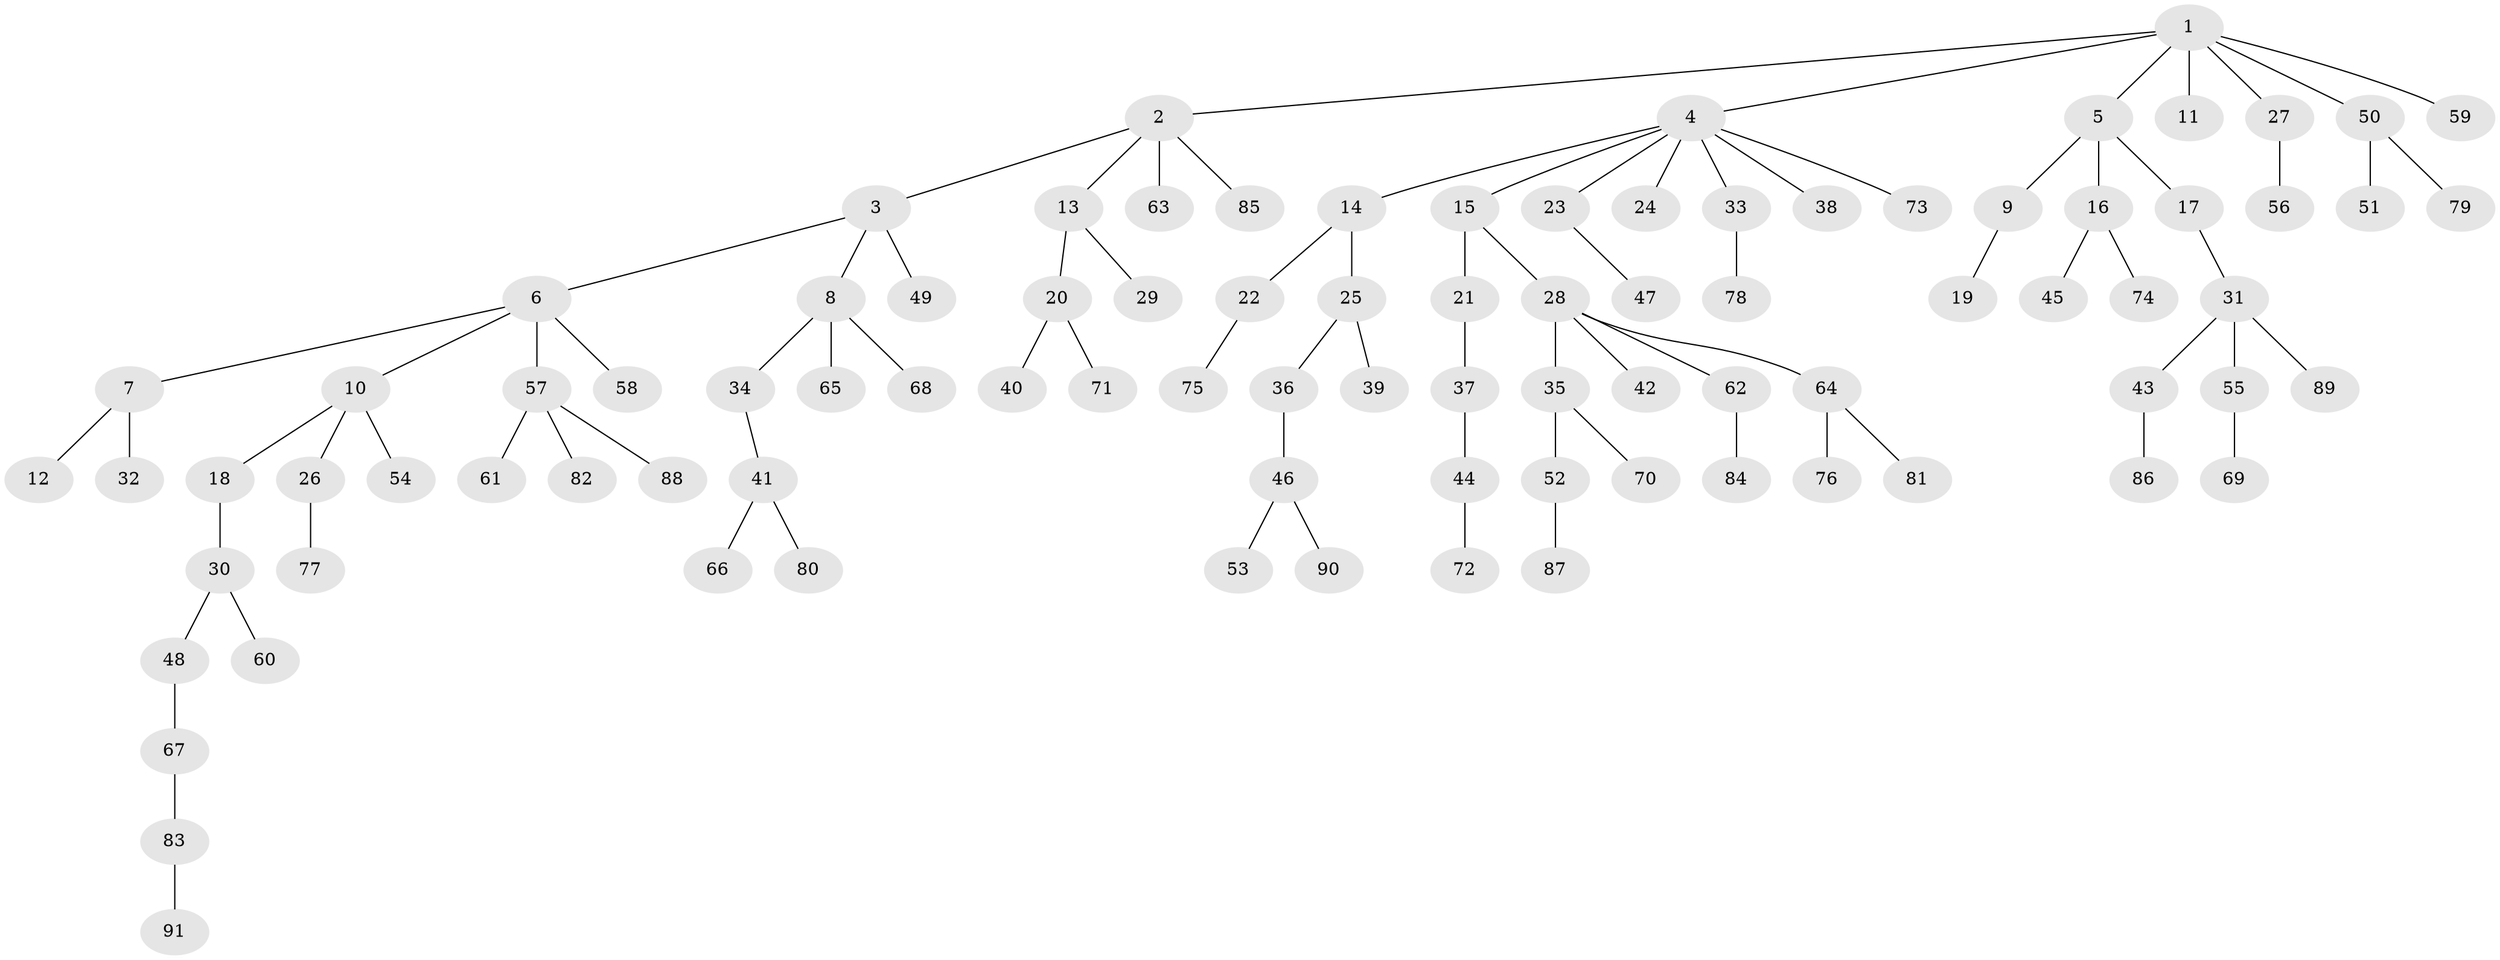 // Generated by graph-tools (version 1.1) at 2025/36/03/09/25 02:36:41]
// undirected, 91 vertices, 90 edges
graph export_dot {
graph [start="1"]
  node [color=gray90,style=filled];
  1;
  2;
  3;
  4;
  5;
  6;
  7;
  8;
  9;
  10;
  11;
  12;
  13;
  14;
  15;
  16;
  17;
  18;
  19;
  20;
  21;
  22;
  23;
  24;
  25;
  26;
  27;
  28;
  29;
  30;
  31;
  32;
  33;
  34;
  35;
  36;
  37;
  38;
  39;
  40;
  41;
  42;
  43;
  44;
  45;
  46;
  47;
  48;
  49;
  50;
  51;
  52;
  53;
  54;
  55;
  56;
  57;
  58;
  59;
  60;
  61;
  62;
  63;
  64;
  65;
  66;
  67;
  68;
  69;
  70;
  71;
  72;
  73;
  74;
  75;
  76;
  77;
  78;
  79;
  80;
  81;
  82;
  83;
  84;
  85;
  86;
  87;
  88;
  89;
  90;
  91;
  1 -- 2;
  1 -- 4;
  1 -- 5;
  1 -- 11;
  1 -- 27;
  1 -- 50;
  1 -- 59;
  2 -- 3;
  2 -- 13;
  2 -- 63;
  2 -- 85;
  3 -- 6;
  3 -- 8;
  3 -- 49;
  4 -- 14;
  4 -- 15;
  4 -- 23;
  4 -- 24;
  4 -- 33;
  4 -- 38;
  4 -- 73;
  5 -- 9;
  5 -- 16;
  5 -- 17;
  6 -- 7;
  6 -- 10;
  6 -- 57;
  6 -- 58;
  7 -- 12;
  7 -- 32;
  8 -- 34;
  8 -- 65;
  8 -- 68;
  9 -- 19;
  10 -- 18;
  10 -- 26;
  10 -- 54;
  13 -- 20;
  13 -- 29;
  14 -- 22;
  14 -- 25;
  15 -- 21;
  15 -- 28;
  16 -- 45;
  16 -- 74;
  17 -- 31;
  18 -- 30;
  20 -- 40;
  20 -- 71;
  21 -- 37;
  22 -- 75;
  23 -- 47;
  25 -- 36;
  25 -- 39;
  26 -- 77;
  27 -- 56;
  28 -- 35;
  28 -- 42;
  28 -- 62;
  28 -- 64;
  30 -- 48;
  30 -- 60;
  31 -- 43;
  31 -- 55;
  31 -- 89;
  33 -- 78;
  34 -- 41;
  35 -- 52;
  35 -- 70;
  36 -- 46;
  37 -- 44;
  41 -- 66;
  41 -- 80;
  43 -- 86;
  44 -- 72;
  46 -- 53;
  46 -- 90;
  48 -- 67;
  50 -- 51;
  50 -- 79;
  52 -- 87;
  55 -- 69;
  57 -- 61;
  57 -- 82;
  57 -- 88;
  62 -- 84;
  64 -- 76;
  64 -- 81;
  67 -- 83;
  83 -- 91;
}
